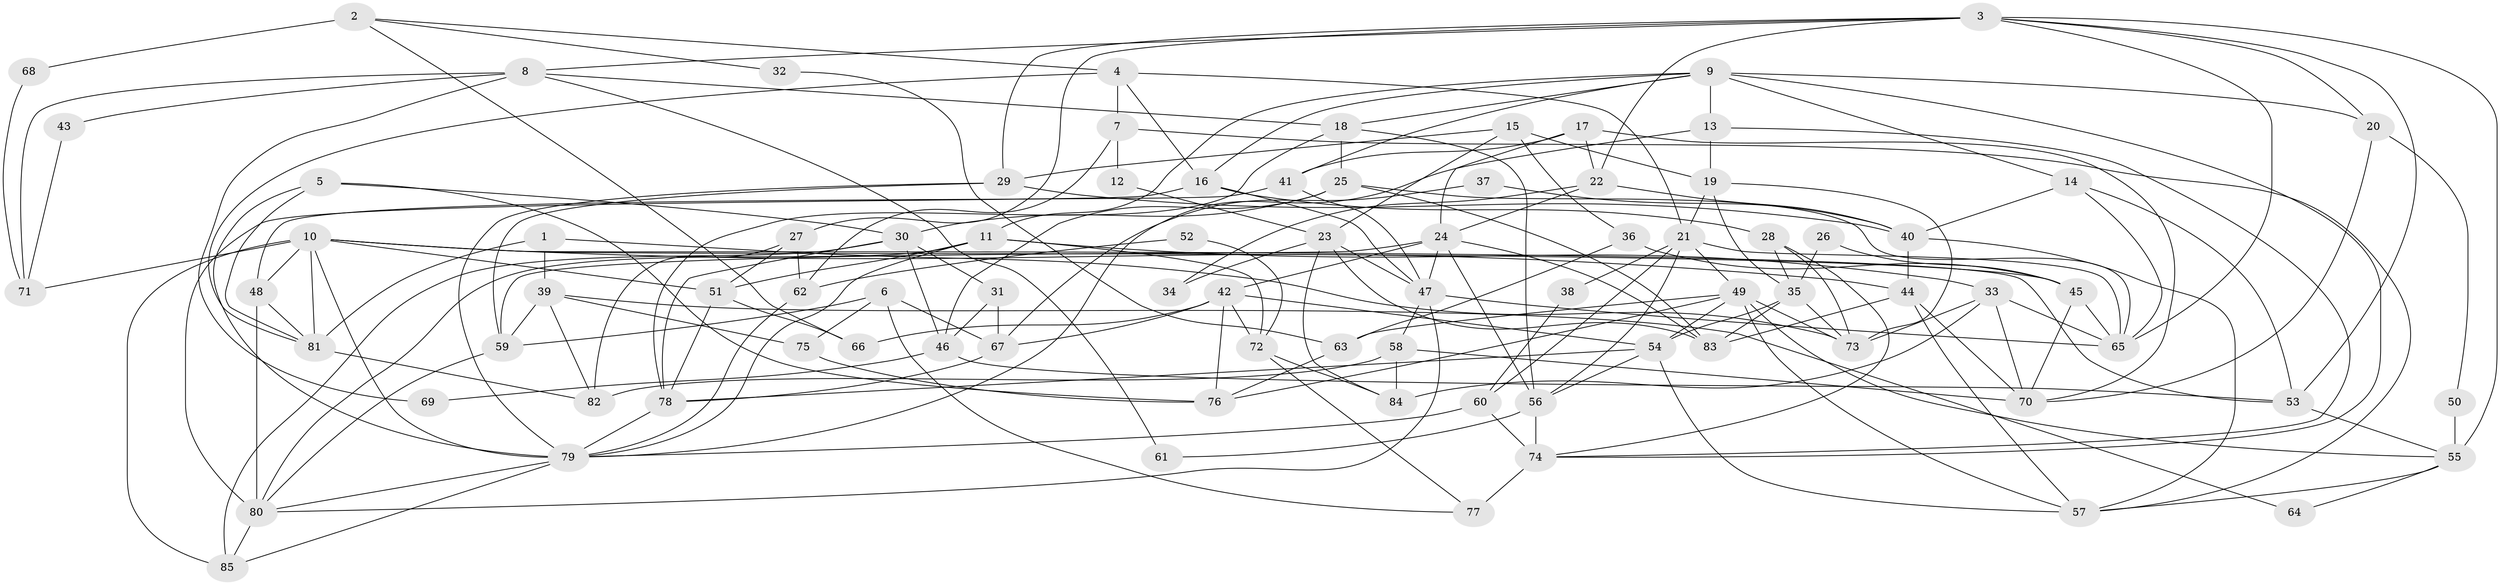 // original degree distribution, {3: 0.20833333333333334, 4: 0.2916666666666667, 6: 0.1, 8: 0.008333333333333333, 7: 0.016666666666666666, 5: 0.225, 2: 0.15}
// Generated by graph-tools (version 1.1) at 2025/37/03/04/25 23:37:13]
// undirected, 85 vertices, 198 edges
graph export_dot {
  node [color=gray90,style=filled];
  1;
  2;
  3;
  4;
  5;
  6;
  7;
  8;
  9;
  10;
  11;
  12;
  13;
  14;
  15;
  16;
  17;
  18;
  19;
  20;
  21;
  22;
  23;
  24;
  25;
  26;
  27;
  28;
  29;
  30;
  31;
  32;
  33;
  34;
  35;
  36;
  37;
  38;
  39;
  40;
  41;
  42;
  43;
  44;
  45;
  46;
  47;
  48;
  49;
  50;
  51;
  52;
  53;
  54;
  55;
  56;
  57;
  58;
  59;
  60;
  61;
  62;
  63;
  64;
  65;
  66;
  67;
  68;
  69;
  70;
  71;
  72;
  73;
  74;
  75;
  76;
  77;
  78;
  79;
  80;
  81;
  82;
  83;
  84;
  85;
  1 -- 39 [weight=1.0];
  1 -- 73 [weight=1.0];
  1 -- 81 [weight=1.0];
  2 -- 4 [weight=1.0];
  2 -- 32 [weight=1.0];
  2 -- 66 [weight=1.0];
  2 -- 68 [weight=1.0];
  3 -- 8 [weight=1.0];
  3 -- 20 [weight=1.0];
  3 -- 22 [weight=1.0];
  3 -- 27 [weight=1.0];
  3 -- 29 [weight=1.0];
  3 -- 53 [weight=1.0];
  3 -- 55 [weight=1.0];
  3 -- 65 [weight=1.0];
  4 -- 7 [weight=1.0];
  4 -- 16 [weight=1.0];
  4 -- 21 [weight=1.0];
  4 -- 81 [weight=1.0];
  5 -- 30 [weight=1.0];
  5 -- 76 [weight=1.0];
  5 -- 79 [weight=1.0];
  5 -- 81 [weight=1.0];
  6 -- 59 [weight=1.0];
  6 -- 67 [weight=1.0];
  6 -- 75 [weight=1.0];
  6 -- 77 [weight=1.0];
  7 -- 12 [weight=1.0];
  7 -- 57 [weight=1.0];
  7 -- 62 [weight=1.0];
  8 -- 18 [weight=1.0];
  8 -- 43 [weight=1.0];
  8 -- 61 [weight=1.0];
  8 -- 69 [weight=1.0];
  8 -- 71 [weight=1.0];
  9 -- 11 [weight=1.0];
  9 -- 13 [weight=1.0];
  9 -- 14 [weight=1.0];
  9 -- 16 [weight=1.0];
  9 -- 18 [weight=1.0];
  9 -- 20 [weight=1.0];
  9 -- 41 [weight=2.0];
  9 -- 74 [weight=1.0];
  10 -- 44 [weight=1.0];
  10 -- 45 [weight=1.0];
  10 -- 48 [weight=1.0];
  10 -- 51 [weight=1.0];
  10 -- 53 [weight=1.0];
  10 -- 71 [weight=1.0];
  10 -- 79 [weight=1.0];
  10 -- 81 [weight=2.0];
  10 -- 85 [weight=1.0];
  11 -- 33 [weight=1.0];
  11 -- 51 [weight=1.0];
  11 -- 72 [weight=1.0];
  11 -- 79 [weight=1.0];
  11 -- 80 [weight=1.0];
  12 -- 23 [weight=1.0];
  13 -- 19 [weight=1.0];
  13 -- 74 [weight=1.0];
  13 -- 79 [weight=1.0];
  14 -- 40 [weight=1.0];
  14 -- 53 [weight=1.0];
  14 -- 65 [weight=1.0];
  15 -- 19 [weight=1.0];
  15 -- 23 [weight=1.0];
  15 -- 29 [weight=1.0];
  15 -- 36 [weight=1.0];
  16 -- 28 [weight=1.0];
  16 -- 47 [weight=1.0];
  16 -- 80 [weight=2.0];
  17 -- 22 [weight=1.0];
  17 -- 24 [weight=1.0];
  17 -- 41 [weight=1.0];
  17 -- 70 [weight=1.0];
  18 -- 25 [weight=1.0];
  18 -- 56 [weight=1.0];
  18 -- 78 [weight=1.0];
  19 -- 21 [weight=1.0];
  19 -- 35 [weight=1.0];
  19 -- 73 [weight=1.0];
  20 -- 50 [weight=1.0];
  20 -- 70 [weight=1.0];
  21 -- 38 [weight=1.0];
  21 -- 49 [weight=1.0];
  21 -- 56 [weight=1.0];
  21 -- 60 [weight=1.0];
  21 -- 65 [weight=1.0];
  22 -- 24 [weight=1.0];
  22 -- 34 [weight=1.0];
  22 -- 40 [weight=1.0];
  23 -- 34 [weight=1.0];
  23 -- 47 [weight=1.0];
  23 -- 83 [weight=1.0];
  23 -- 84 [weight=1.0];
  24 -- 42 [weight=1.0];
  24 -- 47 [weight=1.0];
  24 -- 56 [weight=1.0];
  24 -- 59 [weight=1.0];
  24 -- 83 [weight=1.0];
  25 -- 30 [weight=1.0];
  25 -- 46 [weight=1.0];
  25 -- 65 [weight=1.0];
  25 -- 83 [weight=1.0];
  26 -- 35 [weight=1.0];
  26 -- 45 [weight=1.0];
  27 -- 51 [weight=1.0];
  27 -- 62 [weight=1.0];
  27 -- 82 [weight=1.0];
  28 -- 35 [weight=1.0];
  28 -- 73 [weight=1.0];
  28 -- 74 [weight=1.0];
  29 -- 40 [weight=1.0];
  29 -- 59 [weight=1.0];
  29 -- 79 [weight=1.0];
  30 -- 31 [weight=1.0];
  30 -- 46 [weight=1.0];
  30 -- 78 [weight=1.0];
  30 -- 85 [weight=1.0];
  31 -- 46 [weight=1.0];
  31 -- 67 [weight=1.0];
  32 -- 63 [weight=1.0];
  33 -- 65 [weight=1.0];
  33 -- 70 [weight=1.0];
  33 -- 73 [weight=1.0];
  33 -- 84 [weight=1.0];
  35 -- 54 [weight=1.0];
  35 -- 73 [weight=1.0];
  35 -- 83 [weight=1.0];
  36 -- 45 [weight=1.0];
  36 -- 63 [weight=1.0];
  37 -- 40 [weight=1.0];
  37 -- 67 [weight=1.0];
  38 -- 60 [weight=1.0];
  39 -- 59 [weight=1.0];
  39 -- 64 [weight=1.0];
  39 -- 75 [weight=1.0];
  39 -- 82 [weight=1.0];
  40 -- 44 [weight=1.0];
  40 -- 57 [weight=1.0];
  41 -- 47 [weight=1.0];
  41 -- 48 [weight=1.0];
  42 -- 54 [weight=1.0];
  42 -- 66 [weight=1.0];
  42 -- 67 [weight=1.0];
  42 -- 72 [weight=1.0];
  42 -- 76 [weight=1.0];
  43 -- 71 [weight=1.0];
  44 -- 57 [weight=1.0];
  44 -- 70 [weight=1.0];
  44 -- 83 [weight=1.0];
  45 -- 65 [weight=1.0];
  45 -- 70 [weight=1.0];
  46 -- 53 [weight=1.0];
  46 -- 69 [weight=1.0];
  47 -- 58 [weight=1.0];
  47 -- 65 [weight=1.0];
  47 -- 80 [weight=1.0];
  48 -- 80 [weight=1.0];
  48 -- 81 [weight=1.0];
  49 -- 54 [weight=1.0];
  49 -- 55 [weight=1.0];
  49 -- 57 [weight=1.0];
  49 -- 63 [weight=1.0];
  49 -- 73 [weight=1.0];
  49 -- 76 [weight=2.0];
  50 -- 55 [weight=1.0];
  51 -- 66 [weight=1.0];
  51 -- 78 [weight=1.0];
  52 -- 62 [weight=1.0];
  52 -- 72 [weight=1.0];
  53 -- 55 [weight=1.0];
  54 -- 56 [weight=1.0];
  54 -- 57 [weight=1.0];
  54 -- 78 [weight=1.0];
  55 -- 57 [weight=1.0];
  55 -- 64 [weight=1.0];
  56 -- 61 [weight=1.0];
  56 -- 74 [weight=1.0];
  58 -- 70 [weight=1.0];
  58 -- 82 [weight=1.0];
  58 -- 84 [weight=1.0];
  59 -- 80 [weight=1.0];
  60 -- 74 [weight=1.0];
  60 -- 79 [weight=1.0];
  62 -- 79 [weight=1.0];
  63 -- 76 [weight=1.0];
  67 -- 78 [weight=1.0];
  68 -- 71 [weight=1.0];
  72 -- 77 [weight=1.0];
  72 -- 84 [weight=1.0];
  74 -- 77 [weight=2.0];
  75 -- 76 [weight=2.0];
  78 -- 79 [weight=1.0];
  79 -- 80 [weight=1.0];
  79 -- 85 [weight=1.0];
  80 -- 85 [weight=1.0];
  81 -- 82 [weight=1.0];
}
